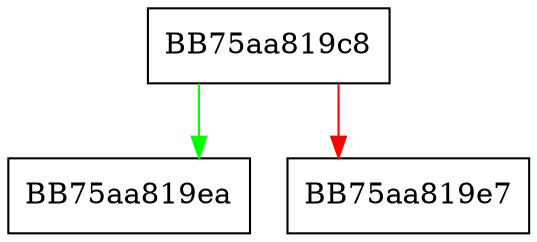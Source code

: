 digraph init {
  node [shape="box"];
  graph [splines=ortho];
  BB75aa819c8 -> BB75aa819ea [color="green"];
  BB75aa819c8 -> BB75aa819e7 [color="red"];
}